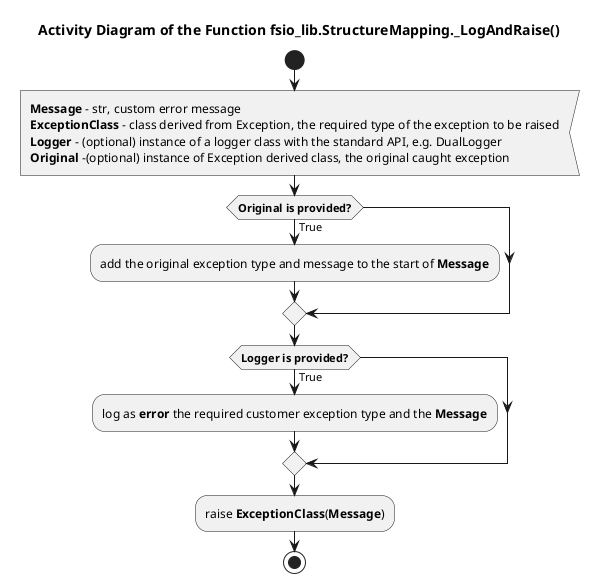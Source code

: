 @startuml structure_mapping_lograise

title Activity Diagram of the Function fsio_lib.StructureMapping._LogAndRaise()

start

:<b>Message</b> - str, custom error message
<b>ExceptionClass</b> - class derived from Exception, the required type of the exception to be raised
<b>Logger</b> - (optional) instance of a logger class with the standard API, e.g. DualLogger
<b>Original</b> -(optional) instance of Exception derived class, the original caught exception<

if (<b>Original<b> is provided?) then (True)
    :add the original exception type and message to the start of <b>Message</b>;
endif

if (<b>Logger<b> is provided?) then (True)
    :log as <b>error</b> the required customer exception type and the <b>Message</b>;
endif

:raise <b>ExceptionClass</b>(<b>Message</b>);

stop

@enduml
